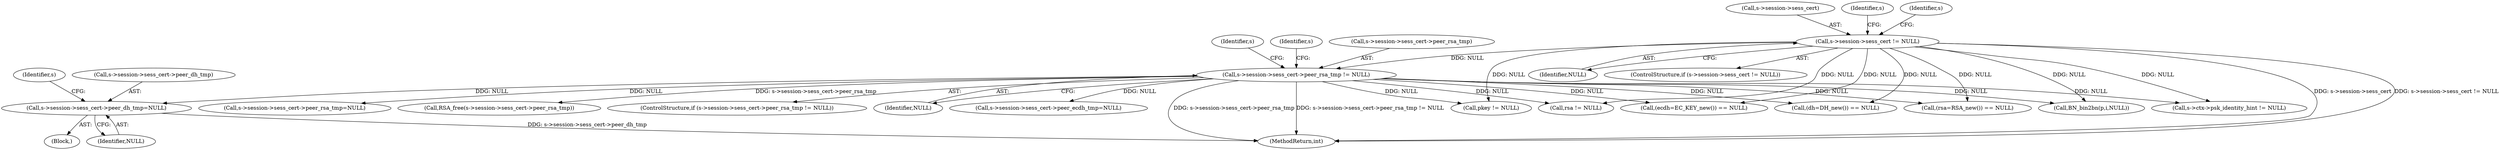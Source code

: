 digraph "0_openssl_b15f8769644b00ef7283521593360b7b2135cb63@pointer" {
"1000342" [label="(Call,s->session->sess_cert->peer_dh_tmp=NULL)"];
"1000298" [label="(Call,s->session->sess_cert->peer_rsa_tmp != NULL)"];
"1000289" [label="(Call,s->session->sess_cert != NULL)"];
"1000465" [label="(Call,s->ctx->psk_identity_hint != NULL)"];
"1000316" [label="(Call,s->session->sess_cert->peer_rsa_tmp=NULL)"];
"1000312" [label="(Identifier,s)"];
"1000308" [label="(Call,RSA_free(s->session->sess_cert->peer_rsa_tmp))"];
"1000355" [label="(Identifier,s)"];
"1000936" [label="(Call,(dh=DH_new()) == NULL)"];
"1000290" [label="(Call,s->session->sess_cert)"];
"1000382" [label="(Identifier,s)"];
"1001423" [label="(Call,pkey != NULL)"];
"1000297" [label="(ControlStructure,if (s->session->sess_cert->peer_rsa_tmp != NULL))"];
"1001744" [label="(Call,rsa != NULL)"];
"1000298" [label="(Call,s->session->sess_cert->peer_rsa_tmp != NULL)"];
"1000342" [label="(Call,s->session->sess_cert->peer_dh_tmp=NULL)"];
"1001186" [label="(Call,(ecdh=EC_KEY_new()) == NULL)"];
"1000780" [label="(Call,(rsa=RSA_new()) == NULL)"];
"1000333" [label="(Block,)"];
"1000329" [label="(Identifier,s)"];
"1000306" [label="(Identifier,NULL)"];
"1000295" [label="(Identifier,NULL)"];
"1000288" [label="(ControlStructure,if (s->session->sess_cert != NULL))"];
"1000289" [label="(Call,s->session->sess_cert != NULL)"];
"1000551" [label="(Call,BN_bin2bn(p,i,NULL))"];
"1001771" [label="(MethodReturn,int)"];
"1000343" [label="(Call,s->session->sess_cert->peer_dh_tmp)"];
"1000302" [label="(Identifier,s)"];
"1000299" [label="(Call,s->session->sess_cert->peer_rsa_tmp)"];
"1000368" [label="(Call,s->session->sess_cert->peer_ecdh_tmp=NULL)"];
"1000350" [label="(Identifier,NULL)"];
"1000342" -> "1000333"  [label="AST: "];
"1000342" -> "1000350"  [label="CFG: "];
"1000343" -> "1000342"  [label="AST: "];
"1000350" -> "1000342"  [label="AST: "];
"1000355" -> "1000342"  [label="CFG: "];
"1000342" -> "1001771"  [label="DDG: s->session->sess_cert->peer_dh_tmp"];
"1000298" -> "1000342"  [label="DDG: NULL"];
"1000298" -> "1000297"  [label="AST: "];
"1000298" -> "1000306"  [label="CFG: "];
"1000299" -> "1000298"  [label="AST: "];
"1000306" -> "1000298"  [label="AST: "];
"1000312" -> "1000298"  [label="CFG: "];
"1000329" -> "1000298"  [label="CFG: "];
"1000298" -> "1001771"  [label="DDG: s->session->sess_cert->peer_rsa_tmp != NULL"];
"1000298" -> "1001771"  [label="DDG: s->session->sess_cert->peer_rsa_tmp"];
"1000289" -> "1000298"  [label="DDG: NULL"];
"1000298" -> "1000308"  [label="DDG: s->session->sess_cert->peer_rsa_tmp"];
"1000298" -> "1000316"  [label="DDG: NULL"];
"1000298" -> "1000368"  [label="DDG: NULL"];
"1000298" -> "1000465"  [label="DDG: NULL"];
"1000298" -> "1000551"  [label="DDG: NULL"];
"1000298" -> "1000780"  [label="DDG: NULL"];
"1000298" -> "1000936"  [label="DDG: NULL"];
"1000298" -> "1001186"  [label="DDG: NULL"];
"1000298" -> "1001423"  [label="DDG: NULL"];
"1000298" -> "1001744"  [label="DDG: NULL"];
"1000289" -> "1000288"  [label="AST: "];
"1000289" -> "1000295"  [label="CFG: "];
"1000290" -> "1000289"  [label="AST: "];
"1000295" -> "1000289"  [label="AST: "];
"1000302" -> "1000289"  [label="CFG: "];
"1000382" -> "1000289"  [label="CFG: "];
"1000289" -> "1001771"  [label="DDG: s->session->sess_cert"];
"1000289" -> "1001771"  [label="DDG: s->session->sess_cert != NULL"];
"1000289" -> "1000465"  [label="DDG: NULL"];
"1000289" -> "1000551"  [label="DDG: NULL"];
"1000289" -> "1000780"  [label="DDG: NULL"];
"1000289" -> "1000936"  [label="DDG: NULL"];
"1000289" -> "1001186"  [label="DDG: NULL"];
"1000289" -> "1001423"  [label="DDG: NULL"];
"1000289" -> "1001744"  [label="DDG: NULL"];
}
